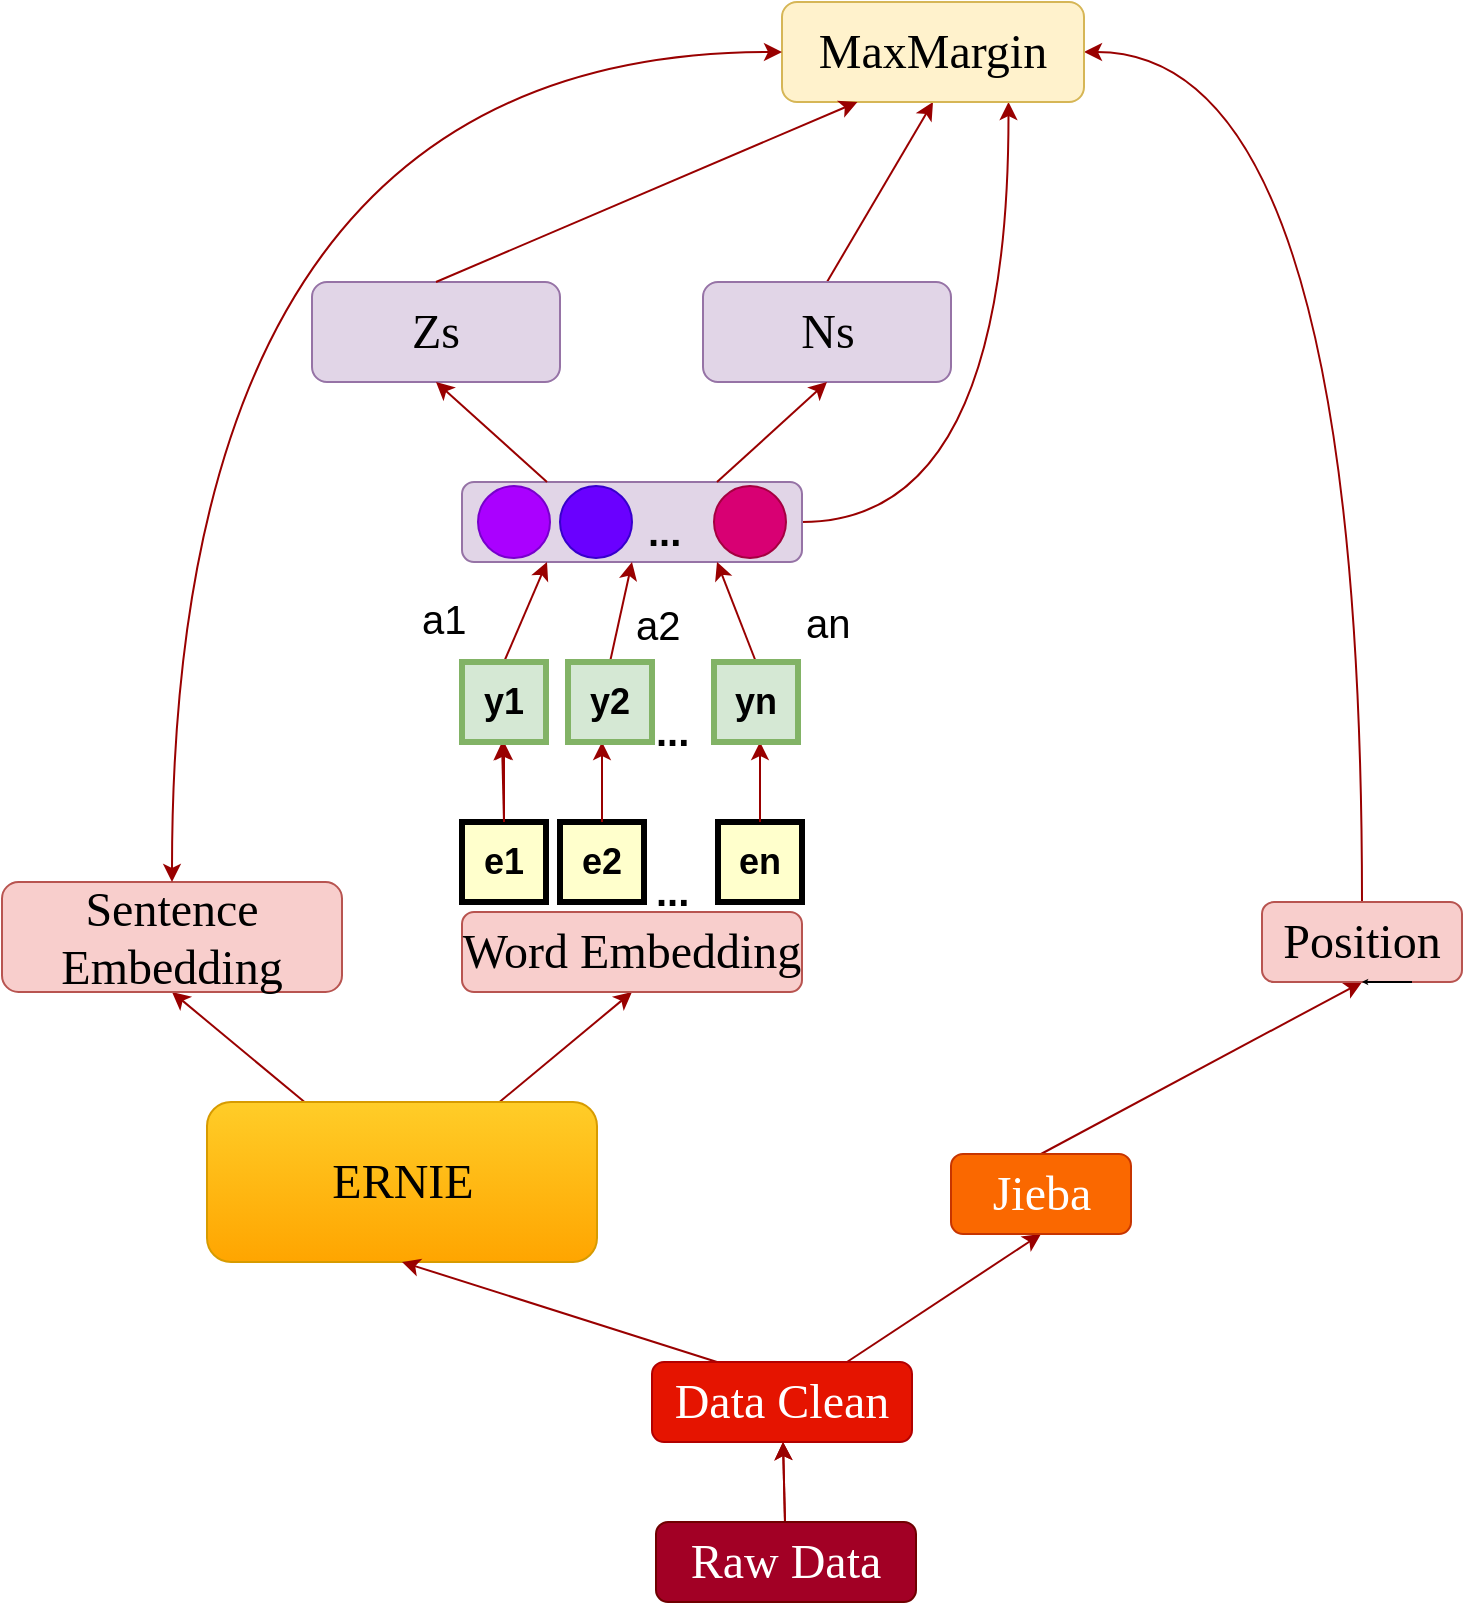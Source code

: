 <mxfile version="10.6.7" type="github"><diagram id="mKelaQZ_f1xDO3WNCPtT" name="Page-1"><mxGraphModel dx="1676" dy="906" grid="1" gridSize="10" guides="1" tooltips="1" connect="1" arrows="1" fold="1" page="1" pageScale="1" pageWidth="827" pageHeight="1169" math="0" shadow="0"><root><mxCell id="0"/><mxCell id="1" parent="0"/><mxCell id="8niB97wiTus6pLoR2Rd6-36" value="" style="endArrow=classic;html=1;entryX=0.5;entryY=1;entryDx=0;entryDy=0;strokeColor=#990000;exitX=0.5;exitY=0;exitDx=0;exitDy=0;" parent="1" target="do2khKF9bL_NQbl5IWjM-5" edge="1" source="do2khKF9bL_NQbl5IWjM-18"><mxGeometry width="50" height="50" relative="1" as="geometry"><mxPoint x="640" y="888" as="sourcePoint"/><mxPoint x="695" y="843.5" as="targetPoint"/></mxGeometry></mxCell><mxCell id="8niB97wiTus6pLoR2Rd6-56" value="" style="endArrow=classic;html=1;strokeColor=#990000;exitX=0.75;exitY=0;exitDx=0;exitDy=0;entryX=0.5;entryY=1;entryDx=0;entryDy=0;" parent="1" edge="1" target="8niB97wiTus6pLoR2Rd6-61" source="do2khKF9bL_NQbl5IWjM-4"><mxGeometry width="50" height="50" relative="1" as="geometry"><mxPoint x="270" y="838" as="sourcePoint"/><mxPoint x="320" y="788" as="targetPoint"/></mxGeometry></mxCell><mxCell id="8niB97wiTus6pLoR2Rd6-57" value="" style="endArrow=classic;html=1;strokeColor=#990000;exitX=0.25;exitY=0;exitDx=0;exitDy=0;entryX=0.5;entryY=1;entryDx=0;entryDy=0;" parent="1" edge="1" target="8niB97wiTus6pLoR2Rd6-62" source="do2khKF9bL_NQbl5IWjM-4"><mxGeometry width="50" height="50" relative="1" as="geometry"><mxPoint x="130" y="838" as="sourcePoint"/><mxPoint x="90" y="788" as="targetPoint"/></mxGeometry></mxCell><mxCell id="8niB97wiTus6pLoR2Rd6-61" value="&lt;font face=&quot;Times New Roman&quot;&gt;Word&amp;nbsp;Embedding&lt;/font&gt;" style="rounded=1;whiteSpace=wrap;html=1;fontSize=24;fillColor=#f8cecc;strokeColor=#b85450;" parent="1" vertex="1"><mxGeometry x="230" y="745" width="170" height="40" as="geometry"/></mxCell><mxCell id="8niB97wiTus6pLoR2Rd6-62" value="&lt;font face=&quot;Times New Roman&quot;&gt;Sentence Embedding&lt;/font&gt;" style="rounded=1;whiteSpace=wrap;html=1;fontSize=24;fillColor=#f8cecc;strokeColor=#b85450;" parent="1" vertex="1"><mxGeometry y="730" width="170" height="55" as="geometry"/></mxCell><mxCell id="do2khKF9bL_NQbl5IWjM-57" value="" style="edgeStyle=orthogonalEdgeStyle;curved=1;rounded=0;comic=0;orthogonalLoop=1;jettySize=auto;html=1;endArrow=classic;endFill=1;strokeColor=#990000;" edge="1" parent="1" source="do2khKF9bL_NQbl5IWjM-3" target="do2khKF9bL_NQbl5IWjM-55"><mxGeometry relative="1" as="geometry"/></mxCell><mxCell id="do2khKF9bL_NQbl5IWjM-3" value="e1" style="whiteSpace=wrap;align=center;verticalAlign=middle;fontStyle=1;strokeWidth=3;fillColor=#FFFFCC;fontSize=18;" vertex="1" parent="1"><mxGeometry x="230" y="700" width="42" height="40" as="geometry"/></mxCell><mxCell id="do2khKF9bL_NQbl5IWjM-4" value="&lt;font face=&quot;Times New Roman&quot;&gt;ERNIE&lt;/font&gt;" style="rounded=1;whiteSpace=wrap;html=1;fontSize=24;fillColor=#ffcd28;strokeColor=#d79b00;gradientColor=#ffa500;" vertex="1" parent="1"><mxGeometry x="102.5" y="840" width="195" height="80" as="geometry"/></mxCell><mxCell id="do2khKF9bL_NQbl5IWjM-50" style="edgeStyle=orthogonalEdgeStyle;rounded=0;orthogonalLoop=1;jettySize=auto;html=1;exitX=0.5;exitY=0;exitDx=0;exitDy=0;strokeColor=#990000;entryX=1;entryY=0.5;entryDx=0;entryDy=0;curved=1;" edge="1" parent="1" source="do2khKF9bL_NQbl5IWjM-5" target="do2khKF9bL_NQbl5IWjM-38"><mxGeometry relative="1" as="geometry"><mxPoint x="520" y="410" as="targetPoint"/></mxGeometry></mxCell><mxCell id="do2khKF9bL_NQbl5IWjM-5" value="&lt;font face=&quot;Times New Roman&quot;&gt;Position&lt;/font&gt;" style="rounded=1;whiteSpace=wrap;html=1;fontSize=24;fillColor=#f8cecc;strokeColor=#b85450;" vertex="1" parent="1"><mxGeometry x="630" y="740" width="100" height="40" as="geometry"/></mxCell><mxCell id="do2khKF9bL_NQbl5IWjM-7" style="edgeStyle=orthogonalEdgeStyle;rounded=0;orthogonalLoop=1;jettySize=auto;html=1;exitX=0.75;exitY=1;exitDx=0;exitDy=0;entryX=0.5;entryY=1;entryDx=0;entryDy=0;startSize=0;endSize=0;" edge="1" parent="1" source="do2khKF9bL_NQbl5IWjM-5" target="do2khKF9bL_NQbl5IWjM-5"><mxGeometry relative="1" as="geometry"/></mxCell><mxCell id="do2khKF9bL_NQbl5IWjM-8" value="" style="endArrow=classic;html=1;strokeColor=#990000;entryX=0.5;entryY=1;entryDx=0;entryDy=0;exitX=0.75;exitY=0;exitDx=0;exitDy=0;" edge="1" parent="1" source="do2khKF9bL_NQbl5IWjM-15" target="do2khKF9bL_NQbl5IWjM-18"><mxGeometry width="50" height="50" relative="1" as="geometry"><mxPoint x="450" y="1000" as="sourcePoint"/><mxPoint x="640" y="928" as="targetPoint"/></mxGeometry></mxCell><mxCell id="do2khKF9bL_NQbl5IWjM-9" value="" style="endArrow=classic;html=1;strokeColor=#990000;entryX=0.5;entryY=1;entryDx=0;entryDy=0;exitX=0.25;exitY=0;exitDx=0;exitDy=0;" edge="1" parent="1" source="do2khKF9bL_NQbl5IWjM-15" target="do2khKF9bL_NQbl5IWjM-4"><mxGeometry width="50" height="50" relative="1" as="geometry"><mxPoint x="450" y="1000" as="sourcePoint"/><mxPoint x="410" y="950" as="targetPoint"/></mxGeometry></mxCell><mxCell id="do2khKF9bL_NQbl5IWjM-10" value="e2" style="whiteSpace=wrap;align=center;verticalAlign=middle;fontStyle=1;strokeWidth=3;fillColor=#FFFFCC;fontSize=18;" vertex="1" parent="1"><mxGeometry x="279" y="700" width="42" height="40" as="geometry"/></mxCell><mxCell id="do2khKF9bL_NQbl5IWjM-11" value="en" style="whiteSpace=wrap;align=center;verticalAlign=middle;fontStyle=1;strokeWidth=3;fillColor=#FFFFCC;fontSize=18;" vertex="1" parent="1"><mxGeometry x="358" y="700" width="42" height="40" as="geometry"/></mxCell><mxCell id="do2khKF9bL_NQbl5IWjM-13" value="&lt;div style=&quot;text-align: center&quot;&gt;&lt;span&gt;&lt;b&gt;&lt;font style=&quot;font-size: 20px&quot;&gt;...&lt;/font&gt;&lt;/b&gt;&lt;/span&gt;&lt;/div&gt;" style="text;html=1;resizable=0;points=[];autosize=1;align=left;verticalAlign=top;spacingTop=-4;" vertex="1" parent="1"><mxGeometry x="325" y="720" width="30" height="20" as="geometry"/></mxCell><mxCell id="do2khKF9bL_NQbl5IWjM-48" value="" style="edgeStyle=none;rounded=0;orthogonalLoop=1;jettySize=auto;html=1;strokeColor=#990000;" edge="1" parent="1" source="do2khKF9bL_NQbl5IWjM-14" target="do2khKF9bL_NQbl5IWjM-15"><mxGeometry relative="1" as="geometry"/></mxCell><mxCell id="do2khKF9bL_NQbl5IWjM-49" value="" style="edgeStyle=none;rounded=0;orthogonalLoop=1;jettySize=auto;html=1;strokeColor=#990000;" edge="1" parent="1" source="do2khKF9bL_NQbl5IWjM-14" target="do2khKF9bL_NQbl5IWjM-15"><mxGeometry relative="1" as="geometry"/></mxCell><mxCell id="do2khKF9bL_NQbl5IWjM-14" value="&lt;font face=&quot;Times New Roman&quot;&gt;Raw Data&lt;/font&gt;" style="rounded=1;whiteSpace=wrap;html=1;fontSize=24;fillColor=#a20025;strokeColor=#6F0000;fontColor=#ffffff;" vertex="1" parent="1"><mxGeometry x="327" y="1050" width="130" height="40" as="geometry"/></mxCell><mxCell id="do2khKF9bL_NQbl5IWjM-15" value="&lt;font face=&quot;Times New Roman&quot;&gt;Data Clean&lt;/font&gt;" style="rounded=1;whiteSpace=wrap;html=1;fontSize=24;fillColor=#e51400;strokeColor=#B20000;fontColor=#ffffff;" vertex="1" parent="1"><mxGeometry x="325" y="970" width="130" height="40" as="geometry"/></mxCell><mxCell id="do2khKF9bL_NQbl5IWjM-18" value="&lt;font face=&quot;Times New Roman&quot;&gt;Jieba&lt;/font&gt;" style="rounded=1;whiteSpace=wrap;html=1;fontSize=24;fillColor=#fa6800;strokeColor=#C73500;fontColor=#ffffff;" vertex="1" parent="1"><mxGeometry x="474.5" y="866" width="90" height="40" as="geometry"/></mxCell><mxCell id="do2khKF9bL_NQbl5IWjM-66" style="edgeStyle=orthogonalEdgeStyle;curved=1;rounded=0;comic=0;orthogonalLoop=1;jettySize=auto;html=1;exitX=1;exitY=0.5;exitDx=0;exitDy=0;entryX=0.75;entryY=1;entryDx=0;entryDy=0;endArrow=classic;endFill=1;strokeColor=#990000;" edge="1" parent="1" source="do2khKF9bL_NQbl5IWjM-19" target="do2khKF9bL_NQbl5IWjM-38"><mxGeometry relative="1" as="geometry"/></mxCell><mxCell id="do2khKF9bL_NQbl5IWjM-19" value="" style="rounded=1;whiteSpace=wrap;html=1;fontSize=24;fillColor=#e1d5e7;strokeColor=#9673a6;" vertex="1" parent="1"><mxGeometry x="230" y="530" width="170" height="40" as="geometry"/></mxCell><mxCell id="do2khKF9bL_NQbl5IWjM-20" value="" style="ellipse;whiteSpace=wrap;html=1;aspect=fixed;strokeColor=#7700CC;fillColor=#aa00ff;fontColor=#ffffff;" vertex="1" parent="1"><mxGeometry x="238" y="532" width="36" height="36" as="geometry"/></mxCell><mxCell id="do2khKF9bL_NQbl5IWjM-21" value="" style="ellipse;whiteSpace=wrap;html=1;aspect=fixed;strokeColor=#3700CC;fillColor=#6a00ff;fontColor=#ffffff;" vertex="1" parent="1"><mxGeometry x="279" y="532" width="36" height="36" as="geometry"/></mxCell><mxCell id="do2khKF9bL_NQbl5IWjM-23" value="" style="ellipse;whiteSpace=wrap;html=1;aspect=fixed;strokeColor=#A50040;fillColor=#d80073;fontColor=#ffffff;" vertex="1" parent="1"><mxGeometry x="356" y="532" width="36" height="36" as="geometry"/></mxCell><mxCell id="do2khKF9bL_NQbl5IWjM-24" value="" style="endArrow=classic;html=1;strokeColor=#990000;exitX=0.5;exitY=0;exitDx=0;exitDy=0;" edge="1" parent="1" source="do2khKF9bL_NQbl5IWjM-11"><mxGeometry width="50" height="50" relative="1" as="geometry"><mxPoint x="392" y="700" as="sourcePoint"/><mxPoint x="379" y="660" as="targetPoint"/></mxGeometry></mxCell><mxCell id="do2khKF9bL_NQbl5IWjM-25" value="" style="endArrow=classic;html=1;strokeColor=#990000;exitX=0.5;exitY=0;exitDx=0;exitDy=0;" edge="1" parent="1" source="do2khKF9bL_NQbl5IWjM-10"><mxGeometry width="50" height="50" relative="1" as="geometry"><mxPoint x="295" y="700" as="sourcePoint"/><mxPoint x="300" y="660" as="targetPoint"/></mxGeometry></mxCell><mxCell id="do2khKF9bL_NQbl5IWjM-26" value="" style="endArrow=classic;html=1;strokeColor=#990000;exitX=0.5;exitY=0;exitDx=0;exitDy=0;" edge="1" parent="1" source="do2khKF9bL_NQbl5IWjM-3"><mxGeometry width="50" height="50" relative="1" as="geometry"><mxPoint x="230" y="700" as="sourcePoint"/><mxPoint x="250" y="660" as="targetPoint"/></mxGeometry></mxCell><mxCell id="do2khKF9bL_NQbl5IWjM-27" value="&lt;font face=&quot;Times New Roman&quot;&gt;Zs&lt;/font&gt;" style="rounded=1;whiteSpace=wrap;html=1;fontSize=24;fillColor=#e1d5e7;strokeColor=#9673a6;" vertex="1" parent="1"><mxGeometry x="155" y="430" width="124" height="50" as="geometry"/></mxCell><mxCell id="do2khKF9bL_NQbl5IWjM-44" style="rounded=0;orthogonalLoop=1;jettySize=auto;html=1;exitX=0.5;exitY=0;exitDx=0;exitDy=0;entryX=0.5;entryY=1;entryDx=0;entryDy=0;strokeColor=#990000;" edge="1" parent="1" source="do2khKF9bL_NQbl5IWjM-28" target="do2khKF9bL_NQbl5IWjM-38"><mxGeometry relative="1" as="geometry"/></mxCell><mxCell id="do2khKF9bL_NQbl5IWjM-28" value="&lt;font face=&quot;Times New Roman&quot;&gt;Ns&lt;/font&gt;" style="rounded=1;whiteSpace=wrap;html=1;fontSize=24;fillColor=#e1d5e7;strokeColor=#9673a6;" vertex="1" parent="1"><mxGeometry x="350.5" y="430" width="124" height="50" as="geometry"/></mxCell><mxCell id="do2khKF9bL_NQbl5IWjM-29" value="" style="endArrow=classic;html=1;strokeColor=#990000;entryX=0.5;entryY=1;entryDx=0;entryDy=0;exitX=0.75;exitY=0;exitDx=0;exitDy=0;" edge="1" parent="1" source="do2khKF9bL_NQbl5IWjM-19" target="do2khKF9bL_NQbl5IWjM-28"><mxGeometry width="50" height="50" relative="1" as="geometry"><mxPoint x="340" y="564" as="sourcePoint"/><mxPoint x="390" y="514" as="targetPoint"/></mxGeometry></mxCell><mxCell id="do2khKF9bL_NQbl5IWjM-30" value="" style="endArrow=classic;html=1;strokeColor=#990000;exitX=0.25;exitY=0;exitDx=0;exitDy=0;entryX=0.5;entryY=1;entryDx=0;entryDy=0;" edge="1" parent="1" source="do2khKF9bL_NQbl5IWjM-19" target="do2khKF9bL_NQbl5IWjM-27"><mxGeometry width="50" height="50" relative="1" as="geometry"><mxPoint x="284.147" y="554.441" as="sourcePoint"/><mxPoint x="217.088" y="499.147" as="targetPoint"/></mxGeometry></mxCell><mxCell id="do2khKF9bL_NQbl5IWjM-38" value="&lt;font face=&quot;Times New Roman&quot;&gt;MaxMargin&lt;/font&gt;" style="rounded=1;whiteSpace=wrap;html=1;fontSize=24;fillColor=#fff2cc;strokeColor=#d6b656;" vertex="1" parent="1"><mxGeometry x="390" y="290" width="151" height="50" as="geometry"/></mxCell><mxCell id="do2khKF9bL_NQbl5IWjM-41" value="" style="endArrow=classic;html=1;strokeColor=#990000;exitX=0.5;exitY=0;exitDx=0;exitDy=0;entryX=0.25;entryY=1;entryDx=0;entryDy=0;" edge="1" parent="1" source="do2khKF9bL_NQbl5IWjM-27" target="do2khKF9bL_NQbl5IWjM-38"><mxGeometry width="50" height="50" relative="1" as="geometry"><mxPoint x="224" y="440" as="sourcePoint"/><mxPoint x="274" y="390" as="targetPoint"/></mxGeometry></mxCell><mxCell id="do2khKF9bL_NQbl5IWjM-47" style="edgeStyle=none;rounded=0;orthogonalLoop=1;jettySize=auto;html=1;exitX=0.5;exitY=0;exitDx=0;exitDy=0;strokeColor=#990000;" edge="1" parent="1" source="do2khKF9bL_NQbl5IWjM-15" target="do2khKF9bL_NQbl5IWjM-15"><mxGeometry relative="1" as="geometry"/></mxCell><mxCell id="do2khKF9bL_NQbl5IWjM-51" value="" style="endArrow=classic;startArrow=classic;html=1;strokeColor=#990000;exitX=0.5;exitY=0;exitDx=0;exitDy=0;entryX=0;entryY=0.5;entryDx=0;entryDy=0;edgeStyle=orthogonalEdgeStyle;curved=1;" edge="1" parent="1" source="8niB97wiTus6pLoR2Rd6-62" target="do2khKF9bL_NQbl5IWjM-38"><mxGeometry width="50" height="50" relative="1" as="geometry"><mxPoint x="20" y="630" as="sourcePoint"/><mxPoint x="70" y="580" as="targetPoint"/></mxGeometry></mxCell><mxCell id="do2khKF9bL_NQbl5IWjM-53" value="&lt;div style=&quot;text-align: center&quot;&gt;&lt;span&gt;&lt;b&gt;&lt;font style=&quot;font-size: 20px&quot;&gt;...&lt;/font&gt;&lt;/b&gt;&lt;/span&gt;&lt;/div&gt;" style="text;html=1;resizable=0;points=[];autosize=1;align=left;verticalAlign=top;spacingTop=-4;" vertex="1" parent="1"><mxGeometry x="320.5" y="540" width="30" height="20" as="geometry"/></mxCell><mxCell id="do2khKF9bL_NQbl5IWjM-60" style="rounded=0;comic=0;orthogonalLoop=1;jettySize=auto;html=1;exitX=0.5;exitY=0;exitDx=0;exitDy=0;entryX=0.25;entryY=1;entryDx=0;entryDy=0;endArrow=classic;endFill=1;strokeColor=#990000;" edge="1" parent="1" source="do2khKF9bL_NQbl5IWjM-55" target="do2khKF9bL_NQbl5IWjM-19"><mxGeometry relative="1" as="geometry"/></mxCell><mxCell id="do2khKF9bL_NQbl5IWjM-55" value="y1" style="whiteSpace=wrap;align=center;verticalAlign=middle;fontStyle=1;strokeWidth=3;fillColor=#d5e8d4;fontSize=18;strokeColor=#82b366;" vertex="1" parent="1"><mxGeometry x="230" y="620" width="42" height="40" as="geometry"/></mxCell><mxCell id="do2khKF9bL_NQbl5IWjM-61" style="edgeStyle=none;rounded=0;comic=0;orthogonalLoop=1;jettySize=auto;html=1;exitX=0.5;exitY=0;exitDx=0;exitDy=0;entryX=0.5;entryY=1;entryDx=0;entryDy=0;endArrow=classic;endFill=1;strokeColor=#990000;" edge="1" parent="1" source="do2khKF9bL_NQbl5IWjM-58" target="do2khKF9bL_NQbl5IWjM-19"><mxGeometry relative="1" as="geometry"/></mxCell><mxCell id="do2khKF9bL_NQbl5IWjM-58" value="y2" style="whiteSpace=wrap;align=center;verticalAlign=middle;fontStyle=1;strokeWidth=3;fillColor=#d5e8d4;fontSize=18;strokeColor=#82b366;" vertex="1" parent="1"><mxGeometry x="283" y="620" width="42" height="40" as="geometry"/></mxCell><mxCell id="do2khKF9bL_NQbl5IWjM-62" style="edgeStyle=none;rounded=0;comic=0;orthogonalLoop=1;jettySize=auto;html=1;exitX=0.5;exitY=0;exitDx=0;exitDy=0;entryX=0.75;entryY=1;entryDx=0;entryDy=0;endArrow=classic;endFill=1;strokeColor=#990000;" edge="1" parent="1" source="do2khKF9bL_NQbl5IWjM-59" target="do2khKF9bL_NQbl5IWjM-19"><mxGeometry relative="1" as="geometry"/></mxCell><mxCell id="do2khKF9bL_NQbl5IWjM-59" value="yn" style="whiteSpace=wrap;align=center;verticalAlign=middle;fontStyle=1;strokeWidth=3;fillColor=#d5e8d4;fontSize=18;strokeColor=#82b366;" vertex="1" parent="1"><mxGeometry x="356" y="620" width="42" height="40" as="geometry"/></mxCell><mxCell id="do2khKF9bL_NQbl5IWjM-63" value="&lt;div style=&quot;text-align: center&quot;&gt;&lt;span&gt;&lt;b&gt;&lt;font style=&quot;font-size: 20px&quot;&gt;...&lt;/font&gt;&lt;/b&gt;&lt;/span&gt;&lt;/div&gt;" style="text;html=1;resizable=0;points=[];autosize=1;align=left;verticalAlign=top;spacingTop=-4;" vertex="1" parent="1"><mxGeometry x="325" y="640" width="30" height="20" as="geometry"/></mxCell><mxCell id="do2khKF9bL_NQbl5IWjM-67" value="&lt;font style=&quot;font-size: 20px&quot;&gt;a1&lt;/font&gt;" style="text;html=1;resizable=0;points=[];autosize=1;align=left;verticalAlign=top;spacingTop=-4;" vertex="1" parent="1"><mxGeometry x="208" y="583.5" width="40" height="20" as="geometry"/></mxCell><mxCell id="do2khKF9bL_NQbl5IWjM-68" value="&lt;font style=&quot;font-size: 20px&quot;&gt;a2&lt;/font&gt;" style="text;html=1;resizable=0;points=[];autosize=1;align=left;verticalAlign=top;spacingTop=-4;" vertex="1" parent="1"><mxGeometry x="315" y="586.5" width="40" height="20" as="geometry"/></mxCell><mxCell id="do2khKF9bL_NQbl5IWjM-69" value="&lt;font style=&quot;font-size: 20px&quot;&gt;an&lt;/font&gt;" style="text;html=1;resizable=0;points=[];autosize=1;align=left;verticalAlign=top;spacingTop=-4;" vertex="1" parent="1"><mxGeometry x="400" y="585.5" width="40" height="20" as="geometry"/></mxCell></root></mxGraphModel></diagram></mxfile>